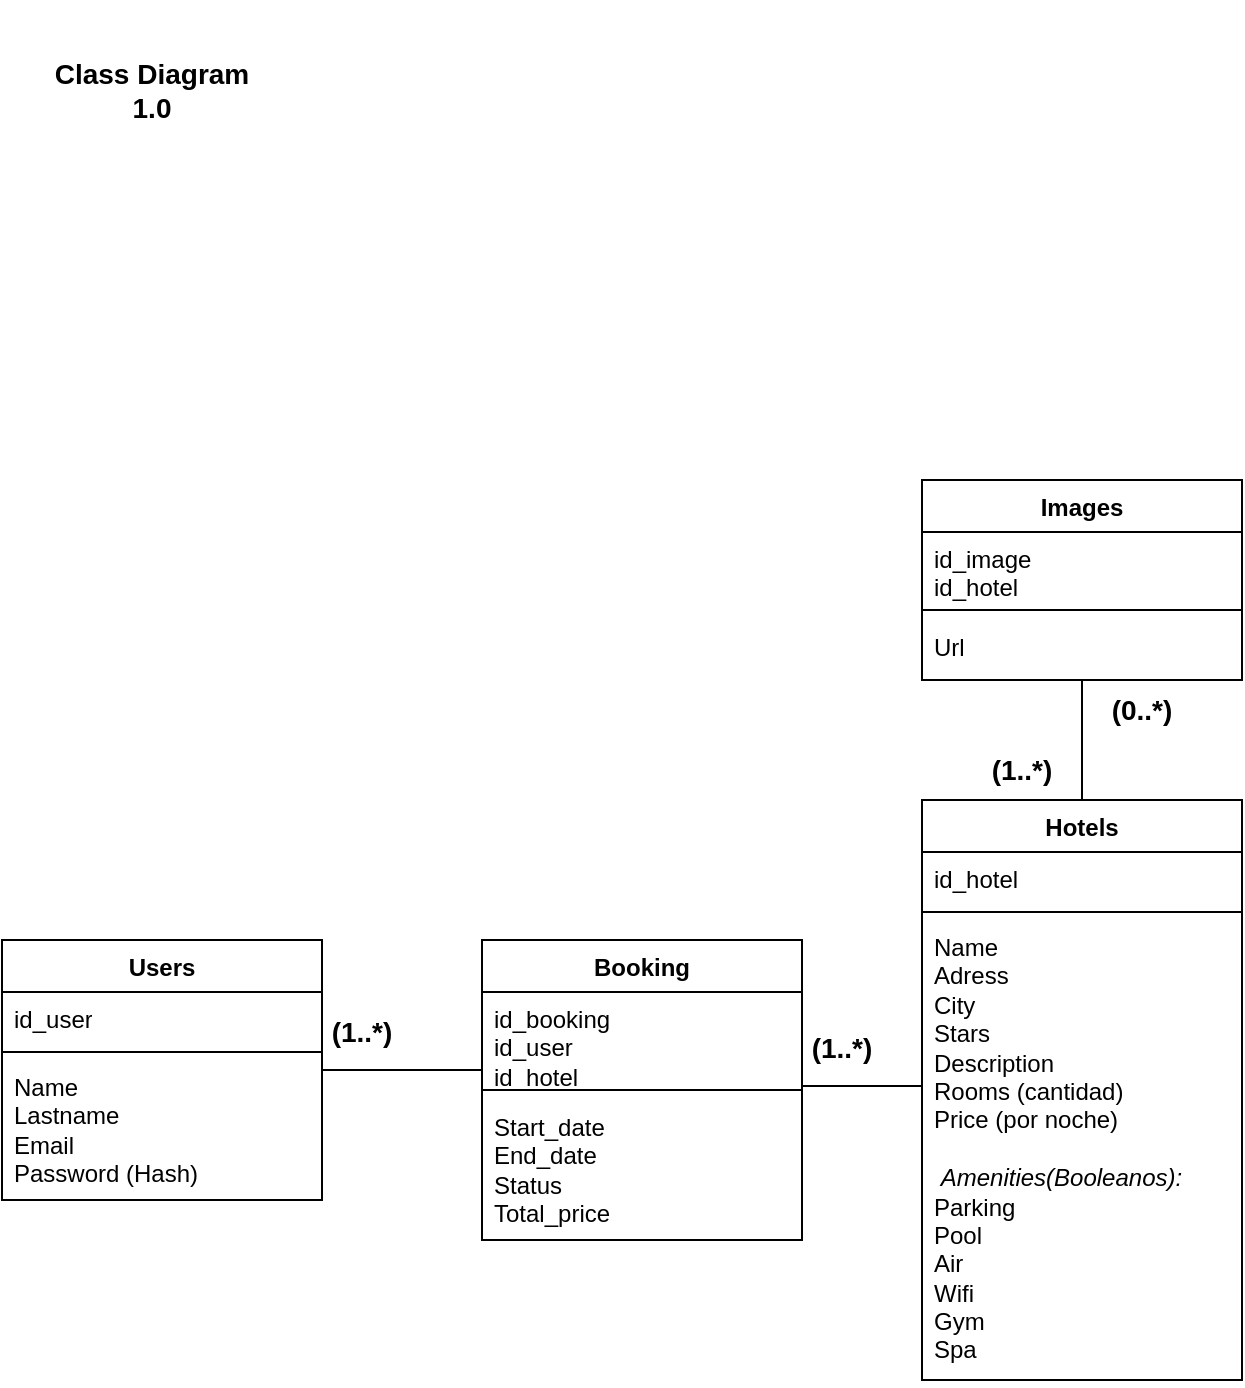 <mxfile version="21.2.1" type="device">
  <diagram id="C5RBs43oDa-KdzZeNtuy" name="Page-1">
    <mxGraphModel dx="1104" dy="526" grid="1" gridSize="10" guides="1" tooltips="1" connect="1" arrows="1" fold="1" page="1" pageScale="1" pageWidth="827" pageHeight="1169" math="0" shadow="0">
      <root>
        <mxCell id="WIyWlLk6GJQsqaUBKTNV-0" />
        <mxCell id="WIyWlLk6GJQsqaUBKTNV-1" parent="WIyWlLk6GJQsqaUBKTNV-0" />
        <mxCell id="WCRPcnGwmzXN-W7RQgcl-0" value="Users" style="swimlane;fontStyle=1;align=center;verticalAlign=top;childLayout=stackLayout;horizontal=1;startSize=26;horizontalStack=0;resizeParent=1;resizeParentMax=0;resizeLast=0;collapsible=1;marginBottom=0;whiteSpace=wrap;html=1;" parent="WIyWlLk6GJQsqaUBKTNV-1" vertex="1">
          <mxGeometry x="130" y="620" width="160" height="130" as="geometry" />
        </mxCell>
        <mxCell id="WCRPcnGwmzXN-W7RQgcl-1" value="id_user" style="text;strokeColor=none;fillColor=none;align=left;verticalAlign=top;spacingLeft=4;spacingRight=4;overflow=hidden;rotatable=0;points=[[0,0.5],[1,0.5]];portConstraint=eastwest;whiteSpace=wrap;html=1;" parent="WCRPcnGwmzXN-W7RQgcl-0" vertex="1">
          <mxGeometry y="26" width="160" height="26" as="geometry" />
        </mxCell>
        <mxCell id="WCRPcnGwmzXN-W7RQgcl-2" value="" style="line;strokeWidth=1;fillColor=none;align=left;verticalAlign=middle;spacingTop=-1;spacingLeft=3;spacingRight=3;rotatable=0;labelPosition=right;points=[];portConstraint=eastwest;strokeColor=inherit;" parent="WCRPcnGwmzXN-W7RQgcl-0" vertex="1">
          <mxGeometry y="52" width="160" height="8" as="geometry" />
        </mxCell>
        <mxCell id="WCRPcnGwmzXN-W7RQgcl-3" value="Name&lt;br&gt;Lastname&lt;br&gt;Email&lt;br&gt;Password (Hash)" style="text;strokeColor=none;fillColor=none;align=left;verticalAlign=top;spacingLeft=4;spacingRight=4;overflow=hidden;rotatable=0;points=[[0,0.5],[1,0.5]];portConstraint=eastwest;whiteSpace=wrap;html=1;" parent="WCRPcnGwmzXN-W7RQgcl-0" vertex="1">
          <mxGeometry y="60" width="160" height="70" as="geometry" />
        </mxCell>
        <mxCell id="WCRPcnGwmzXN-W7RQgcl-4" value="Hotels" style="swimlane;fontStyle=1;align=center;verticalAlign=top;childLayout=stackLayout;horizontal=1;startSize=26;horizontalStack=0;resizeParent=1;resizeParentMax=0;resizeLast=0;collapsible=1;marginBottom=0;whiteSpace=wrap;html=1;" parent="WIyWlLk6GJQsqaUBKTNV-1" vertex="1">
          <mxGeometry x="590" y="550" width="160" height="290" as="geometry" />
        </mxCell>
        <mxCell id="WCRPcnGwmzXN-W7RQgcl-5" value="id_hotel" style="text;strokeColor=none;fillColor=none;align=left;verticalAlign=top;spacingLeft=4;spacingRight=4;overflow=hidden;rotatable=0;points=[[0,0.5],[1,0.5]];portConstraint=eastwest;whiteSpace=wrap;html=1;" parent="WCRPcnGwmzXN-W7RQgcl-4" vertex="1">
          <mxGeometry y="26" width="160" height="26" as="geometry" />
        </mxCell>
        <mxCell id="WCRPcnGwmzXN-W7RQgcl-6" value="" style="line;strokeWidth=1;fillColor=none;align=left;verticalAlign=middle;spacingTop=-1;spacingLeft=3;spacingRight=3;rotatable=0;labelPosition=right;points=[];portConstraint=eastwest;strokeColor=inherit;" parent="WCRPcnGwmzXN-W7RQgcl-4" vertex="1">
          <mxGeometry y="52" width="160" height="8" as="geometry" />
        </mxCell>
        <mxCell id="WCRPcnGwmzXN-W7RQgcl-7" value="Name&lt;br&gt;Adress&lt;br&gt;City&lt;br&gt;Stars&lt;br&gt;Description&lt;br&gt;Rooms (cantidad)&lt;br&gt;Price (por noche)&lt;br&gt;&lt;br&gt;&lt;span style=&quot;white-space: pre;&quot;&gt;	&lt;/span&gt;&lt;i&gt;Amenities(Booleanos):&lt;/i&gt;&lt;br&gt;Parking&lt;br&gt;Pool&lt;br&gt;Air&lt;br&gt;Wifi&lt;br&gt;Gym&lt;br&gt;Spa" style="text;strokeColor=none;fillColor=none;align=left;verticalAlign=top;spacingLeft=4;spacingRight=4;overflow=hidden;rotatable=0;points=[[0,0.5],[1,0.5]];portConstraint=eastwest;whiteSpace=wrap;html=1;" parent="WCRPcnGwmzXN-W7RQgcl-4" vertex="1">
          <mxGeometry y="60" width="160" height="230" as="geometry" />
        </mxCell>
        <mxCell id="WCRPcnGwmzXN-W7RQgcl-16" value="Booking" style="swimlane;fontStyle=1;align=center;verticalAlign=top;childLayout=stackLayout;horizontal=1;startSize=26;horizontalStack=0;resizeParent=1;resizeParentMax=0;resizeLast=0;collapsible=1;marginBottom=0;whiteSpace=wrap;html=1;" parent="WIyWlLk6GJQsqaUBKTNV-1" vertex="1">
          <mxGeometry x="370" y="620" width="160" height="150" as="geometry" />
        </mxCell>
        <mxCell id="WCRPcnGwmzXN-W7RQgcl-17" value="id_booking&lt;br&gt;id_user&lt;br&gt;id_hotel" style="text;strokeColor=none;fillColor=none;align=left;verticalAlign=top;spacingLeft=4;spacingRight=4;overflow=hidden;rotatable=0;points=[[0,0.5],[1,0.5]];portConstraint=eastwest;whiteSpace=wrap;html=1;" parent="WCRPcnGwmzXN-W7RQgcl-16" vertex="1">
          <mxGeometry y="26" width="160" height="44" as="geometry" />
        </mxCell>
        <mxCell id="WCRPcnGwmzXN-W7RQgcl-18" value="" style="line;strokeWidth=1;fillColor=none;align=left;verticalAlign=middle;spacingTop=-1;spacingLeft=3;spacingRight=3;rotatable=0;labelPosition=right;points=[];portConstraint=eastwest;strokeColor=inherit;" parent="WCRPcnGwmzXN-W7RQgcl-16" vertex="1">
          <mxGeometry y="70" width="160" height="10" as="geometry" />
        </mxCell>
        <mxCell id="WCRPcnGwmzXN-W7RQgcl-19" value="Start_date&lt;br&gt;End_date&lt;br&gt;Status&lt;br&gt;Total_price" style="text;strokeColor=none;fillColor=none;align=left;verticalAlign=top;spacingLeft=4;spacingRight=4;overflow=hidden;rotatable=0;points=[[0,0.5],[1,0.5]];portConstraint=eastwest;whiteSpace=wrap;html=1;" parent="WCRPcnGwmzXN-W7RQgcl-16" vertex="1">
          <mxGeometry y="80" width="160" height="70" as="geometry" />
        </mxCell>
        <mxCell id="WCRPcnGwmzXN-W7RQgcl-20" value="" style="line;strokeWidth=1;fillColor=none;align=left;verticalAlign=middle;spacingTop=-1;spacingLeft=3;spacingRight=3;rotatable=0;labelPosition=right;points=[];portConstraint=eastwest;strokeColor=inherit;" parent="WIyWlLk6GJQsqaUBKTNV-1" vertex="1">
          <mxGeometry x="290" y="681" width="80" height="8" as="geometry" />
        </mxCell>
        <mxCell id="WCRPcnGwmzXN-W7RQgcl-25" value="&lt;font style=&quot;font-size: 14px;&quot;&gt;&lt;b style=&quot;&quot;&gt;Class Diagram&lt;br&gt;1.0&lt;/b&gt;&lt;/font&gt;" style="text;html=1;strokeColor=none;fillColor=none;align=center;verticalAlign=middle;whiteSpace=wrap;rounded=0;" parent="WIyWlLk6GJQsqaUBKTNV-1" vertex="1">
          <mxGeometry x="140" y="150" width="130" height="90" as="geometry" />
        </mxCell>
        <mxCell id="WCRPcnGwmzXN-W7RQgcl-26" value="&lt;b&gt;&lt;font style=&quot;font-size: 14px;&quot;&gt;(1..*)&lt;/font&gt;&lt;/b&gt;" style="text;html=1;strokeColor=none;fillColor=none;align=center;verticalAlign=middle;whiteSpace=wrap;rounded=0;" parent="WIyWlLk6GJQsqaUBKTNV-1" vertex="1">
          <mxGeometry x="280" y="651" width="60" height="30" as="geometry" />
        </mxCell>
        <mxCell id="WCRPcnGwmzXN-W7RQgcl-27" value="&lt;b&gt;&lt;font style=&quot;font-size: 14px;&quot;&gt;(1..*)&lt;/font&gt;&lt;/b&gt;" style="text;html=1;strokeColor=none;fillColor=none;align=center;verticalAlign=middle;whiteSpace=wrap;rounded=0;" parent="WIyWlLk6GJQsqaUBKTNV-1" vertex="1">
          <mxGeometry x="520" y="659" width="60" height="30" as="geometry" />
        </mxCell>
        <mxCell id="WCRPcnGwmzXN-W7RQgcl-31" value="" style="line;strokeWidth=1;fillColor=none;align=left;verticalAlign=middle;spacingTop=-1;spacingLeft=3;spacingRight=3;rotatable=0;labelPosition=right;points=[];portConstraint=eastwest;strokeColor=inherit;" parent="WIyWlLk6GJQsqaUBKTNV-1" vertex="1">
          <mxGeometry x="530" y="689" width="60" height="8" as="geometry" />
        </mxCell>
        <mxCell id="6TZEtRi_I-q8RuKlXMdw-0" value="Images" style="swimlane;fontStyle=1;align=center;verticalAlign=top;childLayout=stackLayout;horizontal=1;startSize=26;horizontalStack=0;resizeParent=1;resizeParentMax=0;resizeLast=0;collapsible=1;marginBottom=0;whiteSpace=wrap;html=1;" vertex="1" parent="WIyWlLk6GJQsqaUBKTNV-1">
          <mxGeometry x="590" y="390" width="160" height="100" as="geometry" />
        </mxCell>
        <mxCell id="6TZEtRi_I-q8RuKlXMdw-1" value="id_image&lt;br&gt;id_hotel" style="text;strokeColor=none;fillColor=none;align=left;verticalAlign=top;spacingLeft=4;spacingRight=4;overflow=hidden;rotatable=0;points=[[0,0.5],[1,0.5]];portConstraint=eastwest;whiteSpace=wrap;html=1;" vertex="1" parent="6TZEtRi_I-q8RuKlXMdw-0">
          <mxGeometry y="26" width="160" height="34" as="geometry" />
        </mxCell>
        <mxCell id="6TZEtRi_I-q8RuKlXMdw-2" value="" style="line;strokeWidth=1;fillColor=none;align=left;verticalAlign=middle;spacingTop=-1;spacingLeft=3;spacingRight=3;rotatable=0;labelPosition=right;points=[];portConstraint=eastwest;strokeColor=inherit;" vertex="1" parent="6TZEtRi_I-q8RuKlXMdw-0">
          <mxGeometry y="60" width="160" height="10" as="geometry" />
        </mxCell>
        <mxCell id="6TZEtRi_I-q8RuKlXMdw-3" value="Url" style="text;strokeColor=none;fillColor=none;align=left;verticalAlign=top;spacingLeft=4;spacingRight=4;overflow=hidden;rotatable=0;points=[[0,0.5],[1,0.5]];portConstraint=eastwest;whiteSpace=wrap;html=1;" vertex="1" parent="6TZEtRi_I-q8RuKlXMdw-0">
          <mxGeometry y="70" width="160" height="30" as="geometry" />
        </mxCell>
        <mxCell id="6TZEtRi_I-q8RuKlXMdw-4" value="" style="endArrow=none;html=1;rounded=0;" edge="1" parent="WIyWlLk6GJQsqaUBKTNV-1" source="WCRPcnGwmzXN-W7RQgcl-4">
          <mxGeometry width="50" height="50" relative="1" as="geometry">
            <mxPoint x="620" y="540" as="sourcePoint" />
            <mxPoint x="670" y="490" as="targetPoint" />
          </mxGeometry>
        </mxCell>
        <mxCell id="6TZEtRi_I-q8RuKlXMdw-5" value="&lt;b&gt;&lt;font style=&quot;font-size: 14px;&quot;&gt;(1..*)&lt;/font&gt;&lt;/b&gt;" style="text;html=1;strokeColor=none;fillColor=none;align=center;verticalAlign=middle;whiteSpace=wrap;rounded=0;" vertex="1" parent="WIyWlLk6GJQsqaUBKTNV-1">
          <mxGeometry x="610" y="520" width="60" height="30" as="geometry" />
        </mxCell>
        <mxCell id="6TZEtRi_I-q8RuKlXMdw-6" value="&lt;b&gt;&lt;font style=&quot;font-size: 14px;&quot;&gt;(0..*)&lt;/font&gt;&lt;/b&gt;" style="text;html=1;strokeColor=none;fillColor=none;align=center;verticalAlign=middle;whiteSpace=wrap;rounded=0;" vertex="1" parent="WIyWlLk6GJQsqaUBKTNV-1">
          <mxGeometry x="670" y="490" width="60" height="30" as="geometry" />
        </mxCell>
      </root>
    </mxGraphModel>
  </diagram>
</mxfile>
